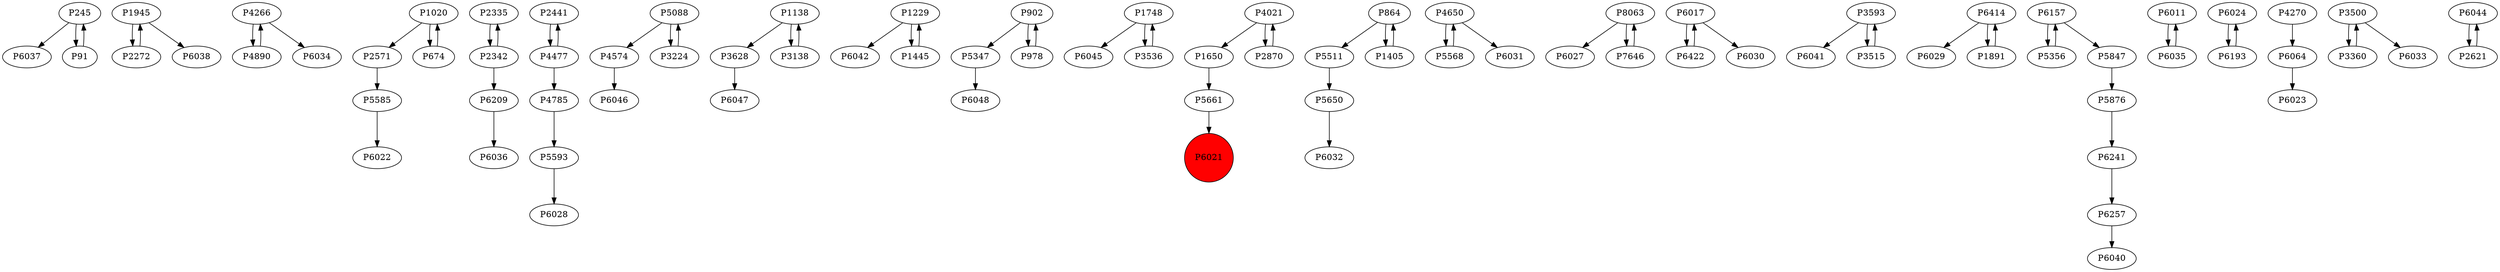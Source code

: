 digraph {
	P245 -> P6037
	P1945 -> P2272
	P4266 -> P4890
	P2571 -> P5585
	P2335 -> P2342
	P2441 -> P4477
	P5088 -> P4574
	P1138 -> P3628
	P1229 -> P6042
	P902 -> P5347
	P1748 -> P6045
	P2342 -> P6209
	P1650 -> P5661
	P864 -> P5511
	P4650 -> P5568
	P5568 -> P4650
	P8063 -> P6027
	P245 -> P91
	P2342 -> P2335
	P6017 -> P6422
	P3593 -> P6041
	P6414 -> P6029
	P6157 -> P5356
	P6011 -> P6035
	P4477 -> P2441
	P4890 -> P4266
	P1945 -> P6038
	P6422 -> P6017
	P6024 -> P6193
	P1229 -> P1445
	P5593 -> P6028
	P5347 -> P6048
	P4270 -> P6064
	P4021 -> P1650
	P1020 -> P2571
	P2272 -> P1945
	P3500 -> P3360
	P6241 -> P6257
	P3628 -> P6047
	P3360 -> P3500
	P8063 -> P7646
	P1748 -> P3536
	P3515 -> P3593
	P4477 -> P4785
	P5650 -> P6032
	P4650 -> P6031
	P864 -> P1405
	P5356 -> P6157
	P1138 -> P3138
	P3593 -> P3515
	P902 -> P978
	P5511 -> P5650
	P1891 -> P6414
	P6193 -> P6024
	P1405 -> P864
	P6209 -> P6036
	P6044 -> P2621
	P5661 -> P6021
	P7646 -> P8063
	P5585 -> P6022
	P4785 -> P5593
	P5876 -> P6241
	P3224 -> P5088
	P3138 -> P1138
	P2870 -> P4021
	P3536 -> P1748
	P6035 -> P6011
	P4574 -> P6046
	P5088 -> P3224
	P6157 -> P5847
	P674 -> P1020
	P4021 -> P2870
	P6017 -> P6030
	P5847 -> P5876
	P1020 -> P674
	P978 -> P902
	P6414 -> P1891
	P6064 -> P6023
	P4266 -> P6034
	P3500 -> P6033
	P6257 -> P6040
	P2621 -> P6044
	P1445 -> P1229
	P91 -> P245
	P6021 [shape=circle]
	P6021 [style=filled]
	P6021 [fillcolor=red]
}